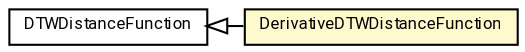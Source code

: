 #!/usr/local/bin/dot
#
# Class diagram 
# Generated by UMLGraph version R5_7_2-60-g0e99a6 (http://www.spinellis.gr/umlgraph/)
#

digraph G {
	graph [fontnames="svg"]
	edge [fontname="Roboto",fontsize=7,labelfontname="Roboto",labelfontsize=7,color="black"];
	node [fontname="Roboto",fontcolor="black",fontsize=8,shape=plaintext,margin=0,width=0,height=0];
	nodesep=0.15;
	ranksep=0.25;
	rankdir=LR;
	// de.lmu.ifi.dbs.elki.distance.distancefunction.timeseries.DerivativeDTWDistanceFunction
	c3271673 [label=<<table title="de.lmu.ifi.dbs.elki.distance.distancefunction.timeseries.DerivativeDTWDistanceFunction" border="0" cellborder="1" cellspacing="0" cellpadding="2" bgcolor="lemonChiffon" href="DerivativeDTWDistanceFunction.html" target="_parent">
		<tr><td><table border="0" cellspacing="0" cellpadding="1">
		<tr><td align="center" balign="center"> <font face="Roboto">DerivativeDTWDistanceFunction</font> </td></tr>
		</table></td></tr>
		</table>>, URL="DerivativeDTWDistanceFunction.html"];
	// de.lmu.ifi.dbs.elki.distance.distancefunction.timeseries.DTWDistanceFunction
	c3271676 [label=<<table title="de.lmu.ifi.dbs.elki.distance.distancefunction.timeseries.DTWDistanceFunction" border="0" cellborder="1" cellspacing="0" cellpadding="2" href="DTWDistanceFunction.html" target="_parent">
		<tr><td><table border="0" cellspacing="0" cellpadding="1">
		<tr><td align="center" balign="center"> <font face="Roboto">DTWDistanceFunction</font> </td></tr>
		</table></td></tr>
		</table>>, URL="DTWDistanceFunction.html"];
	// de.lmu.ifi.dbs.elki.distance.distancefunction.timeseries.DerivativeDTWDistanceFunction extends de.lmu.ifi.dbs.elki.distance.distancefunction.timeseries.DTWDistanceFunction
	c3271676 -> c3271673 [arrowtail=empty,dir=back,weight=10];
}

